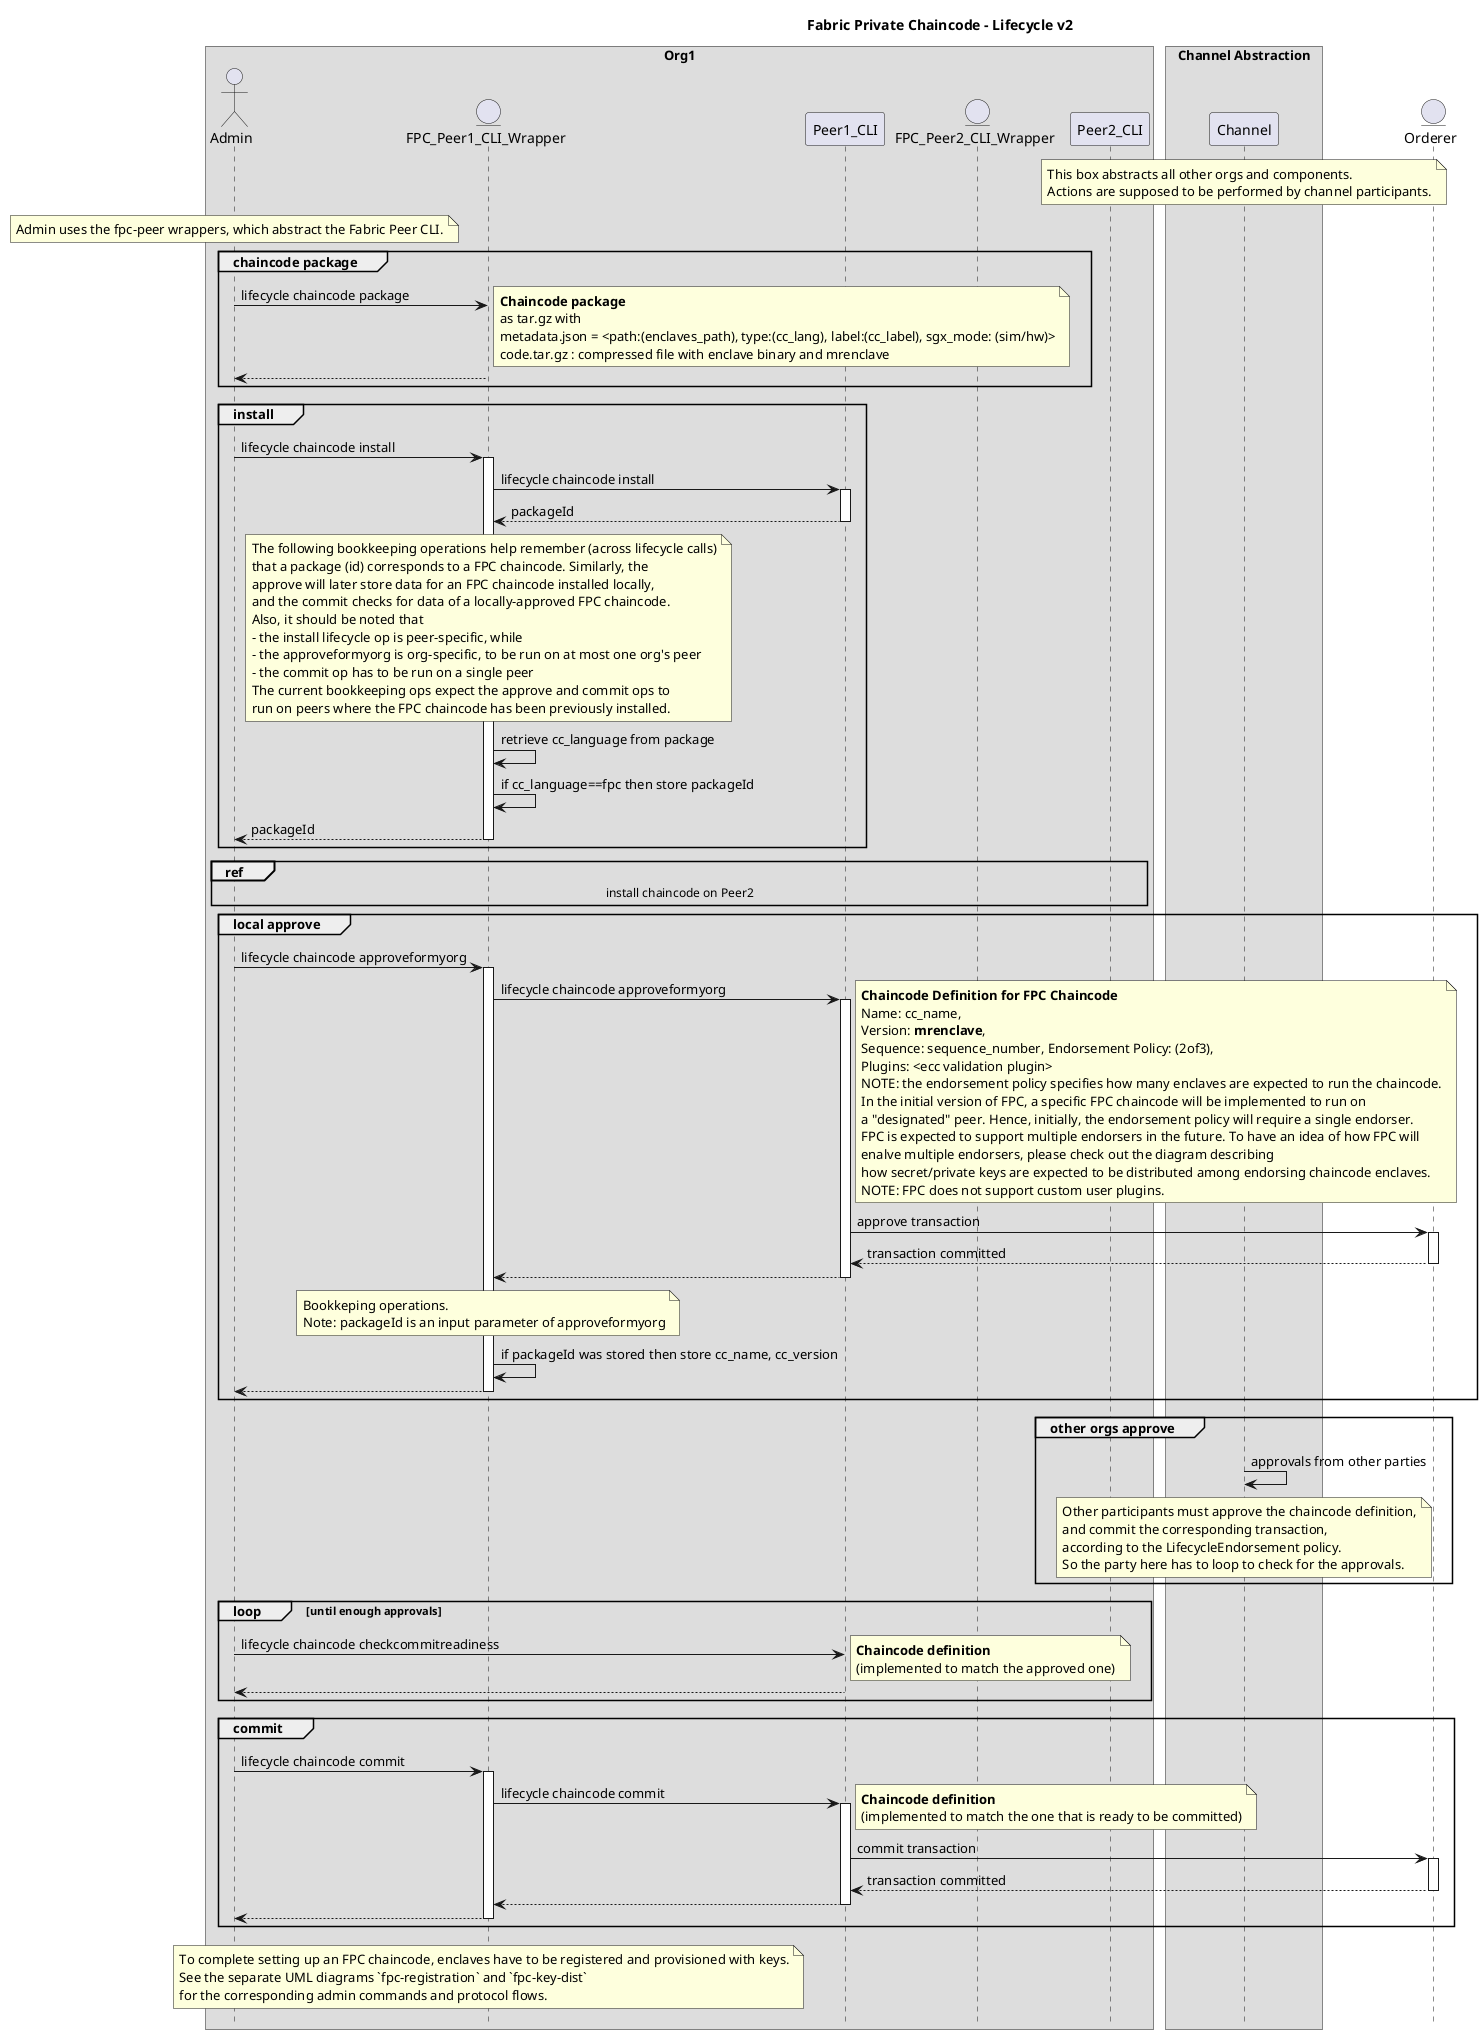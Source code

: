 /'
    Copyright 2020 Intel Corporation
    Copyright IBM Corp. All Rights Reserved.

    SPDX-License-Identifier: Apache-2.0
'/

@startuml

!pragma teoz true

hide footbox
title Foot Box removed

title Fabric Private Chaincode - Lifecycle v2

box "Org1"
actor	Admin order 10
entity "FPC_Peer1_CLI_Wrapper" as FPC_Peer1_CLI_Wrapper order 15
participant Peer1_CLI order 20
entity "FPC_Peer2_CLI_Wrapper" as FPC_Peer2_CLI_Wrapper order 30
participant Peer2_CLI order 40
end box

box "Channel Abstraction"
participant Channel order 70
note over Channel
    This box abstracts all other orgs and components.
    Actions are supposed to be performed by channel participants.
end note
end box

entity Orderer order 80

note over Admin
    Admin uses the fpc-peer wrappers, which abstract the Fabric Peer CLI.
end note

group chaincode package
Admin -> FPC_Peer1_CLI_Wrapper : lifecycle chaincode package
note right
    **Chaincode package**
    as tar.gz with
    metadata.json = <path:(enclaves_path), type:(cc_lang), label:(cc_label), sgx_mode: (sim/hw)>
    code.tar.gz : compressed file with enclave binary and mrenclave
end note
return
end /' group chaincode package '/

group install
Admin -> FPC_Peer1_CLI_Wrapper ++: lifecycle chaincode install
FPC_Peer1_CLI_Wrapper -> Peer1_CLI ++: lifecycle chaincode install
return packageId
note over FPC_Peer1_CLI_Wrapper
    The following bookkeeping operations help remember (across lifecycle calls)
    that a package (id) corresponds to a FPC chaincode. Similarly, the
    approve will later store data for an FPC chaincode installed locally,
    and the commit checks for data of a locally-approved FPC chaincode.
    Also, it should be noted that
    - the install lifecycle op is peer-specific, while
    - the approveformyorg is org-specific, to be run on at most one org's peer
    - the commit op has to be run on a single peer
    The current bookkeeping ops expect the approve and commit ops to
    run on peers where the FPC chaincode has been previously installed.
end note
FPC_Peer1_CLI_Wrapper -> FPC_Peer1_CLI_Wrapper : retrieve cc_language from package
FPC_Peer1_CLI_Wrapper -> FPC_Peer1_CLI_Wrapper : if cc_language==fpc then store packageId
return packageId /' Admin -> FPC_Peer1_CLI_Wrapper '/
end /' group install '/

ref over Admin, FPC_Peer2_CLI_Wrapper, Peer2_CLI
    install chaincode on Peer2
end /' ref '/

group local approve
Admin -> FPC_Peer1_CLI_Wrapper ++: lifecycle chaincode approveformyorg
FPC_Peer1_CLI_Wrapper -> Peer1_CLI ++: lifecycle chaincode approveformyorg
note right
    **Chaincode Definition for FPC Chaincode**
    Name: cc_name,
    Version: **mrenclave**,
    Sequence: sequence_number, Endorsement Policy: (2of3),
    Plugins: <ecc validation plugin>
    NOTE: the endorsement policy specifies how many enclaves are expected to run the chaincode.
    In the initial version of FPC, a specific FPC chaincode will be implemented to run on
    a "designated" peer. Hence, initially, the endorsement policy will require a single endorser.
    FPC is expected to support multiple endorsers in the future. To have an idea of how FPC will
    enalve multiple endorsers, please check out the diagram describing
    how secret/private keys are expected to be distributed among endorsing chaincode enclaves.
    NOTE: FPC does not support custom user plugins.
end note
Peer1_CLI -> Orderer ++: approve transaction
return transaction committed /' Peer1_CLI -> Orderer '/
return /' FPC_Peer1_CLI_Wrapper -> Peer1_CLI '/
note over FPC_Peer1_CLI_Wrapper
    Bookkeping operations.
    Note: packageId is an input parameter of approveformyorg
end note
FPC_Peer1_CLI_Wrapper -> FPC_Peer1_CLI_Wrapper : if packageId was stored then store cc_name, cc_version
return /' Admin -> FPC_Peer1_CLI_Wrapper '/
end /' group approve '/

group other orgs approve
Channel -> Channel : approvals from other parties
note over Channel
    Other participants must approve the chaincode definition,
    and commit the corresponding transaction,
    according to the LifecycleEndorsement policy.
    So the party here has to loop to check for the approvals.
end note
end group 'other orgs approve'


loop until enough approvals
	Admin -> Peer1_CLI : lifecycle chaincode checkcommitreadiness
note right
    **Chaincode definition**
    (implemented to match the approved one)
end note
    return
end

group commit
Admin -> FPC_Peer1_CLI_Wrapper ++:lifecycle chaincode commit
FPC_Peer1_CLI_Wrapper -> Peer1_CLI ++: lifecycle chaincode commit
note right
    **Chaincode definition**
    (implemented to match the one that is ready to be committed)
end note
Peer1_CLI -> Orderer ++: commit transaction
return transaction committed /' Peer1_CLI -> Orderer '/
return /' FPC_Peer1_CLI_Wrapper -> Peer1_CLI '/
return /' Admin -> FPC_Peer1_CLI_Wrapper '/
end /' group commit '/
note over FPC_Peer1_CLI_Wrapper
    To complete setting up an FPC chaincode, enclaves have to be registered and provisioned with keys.
    See the separate UML diagrams `fpc-registration` and `fpc-key-dist`
    for the corresponding admin commands and protocol flows.
end note
@enduml

